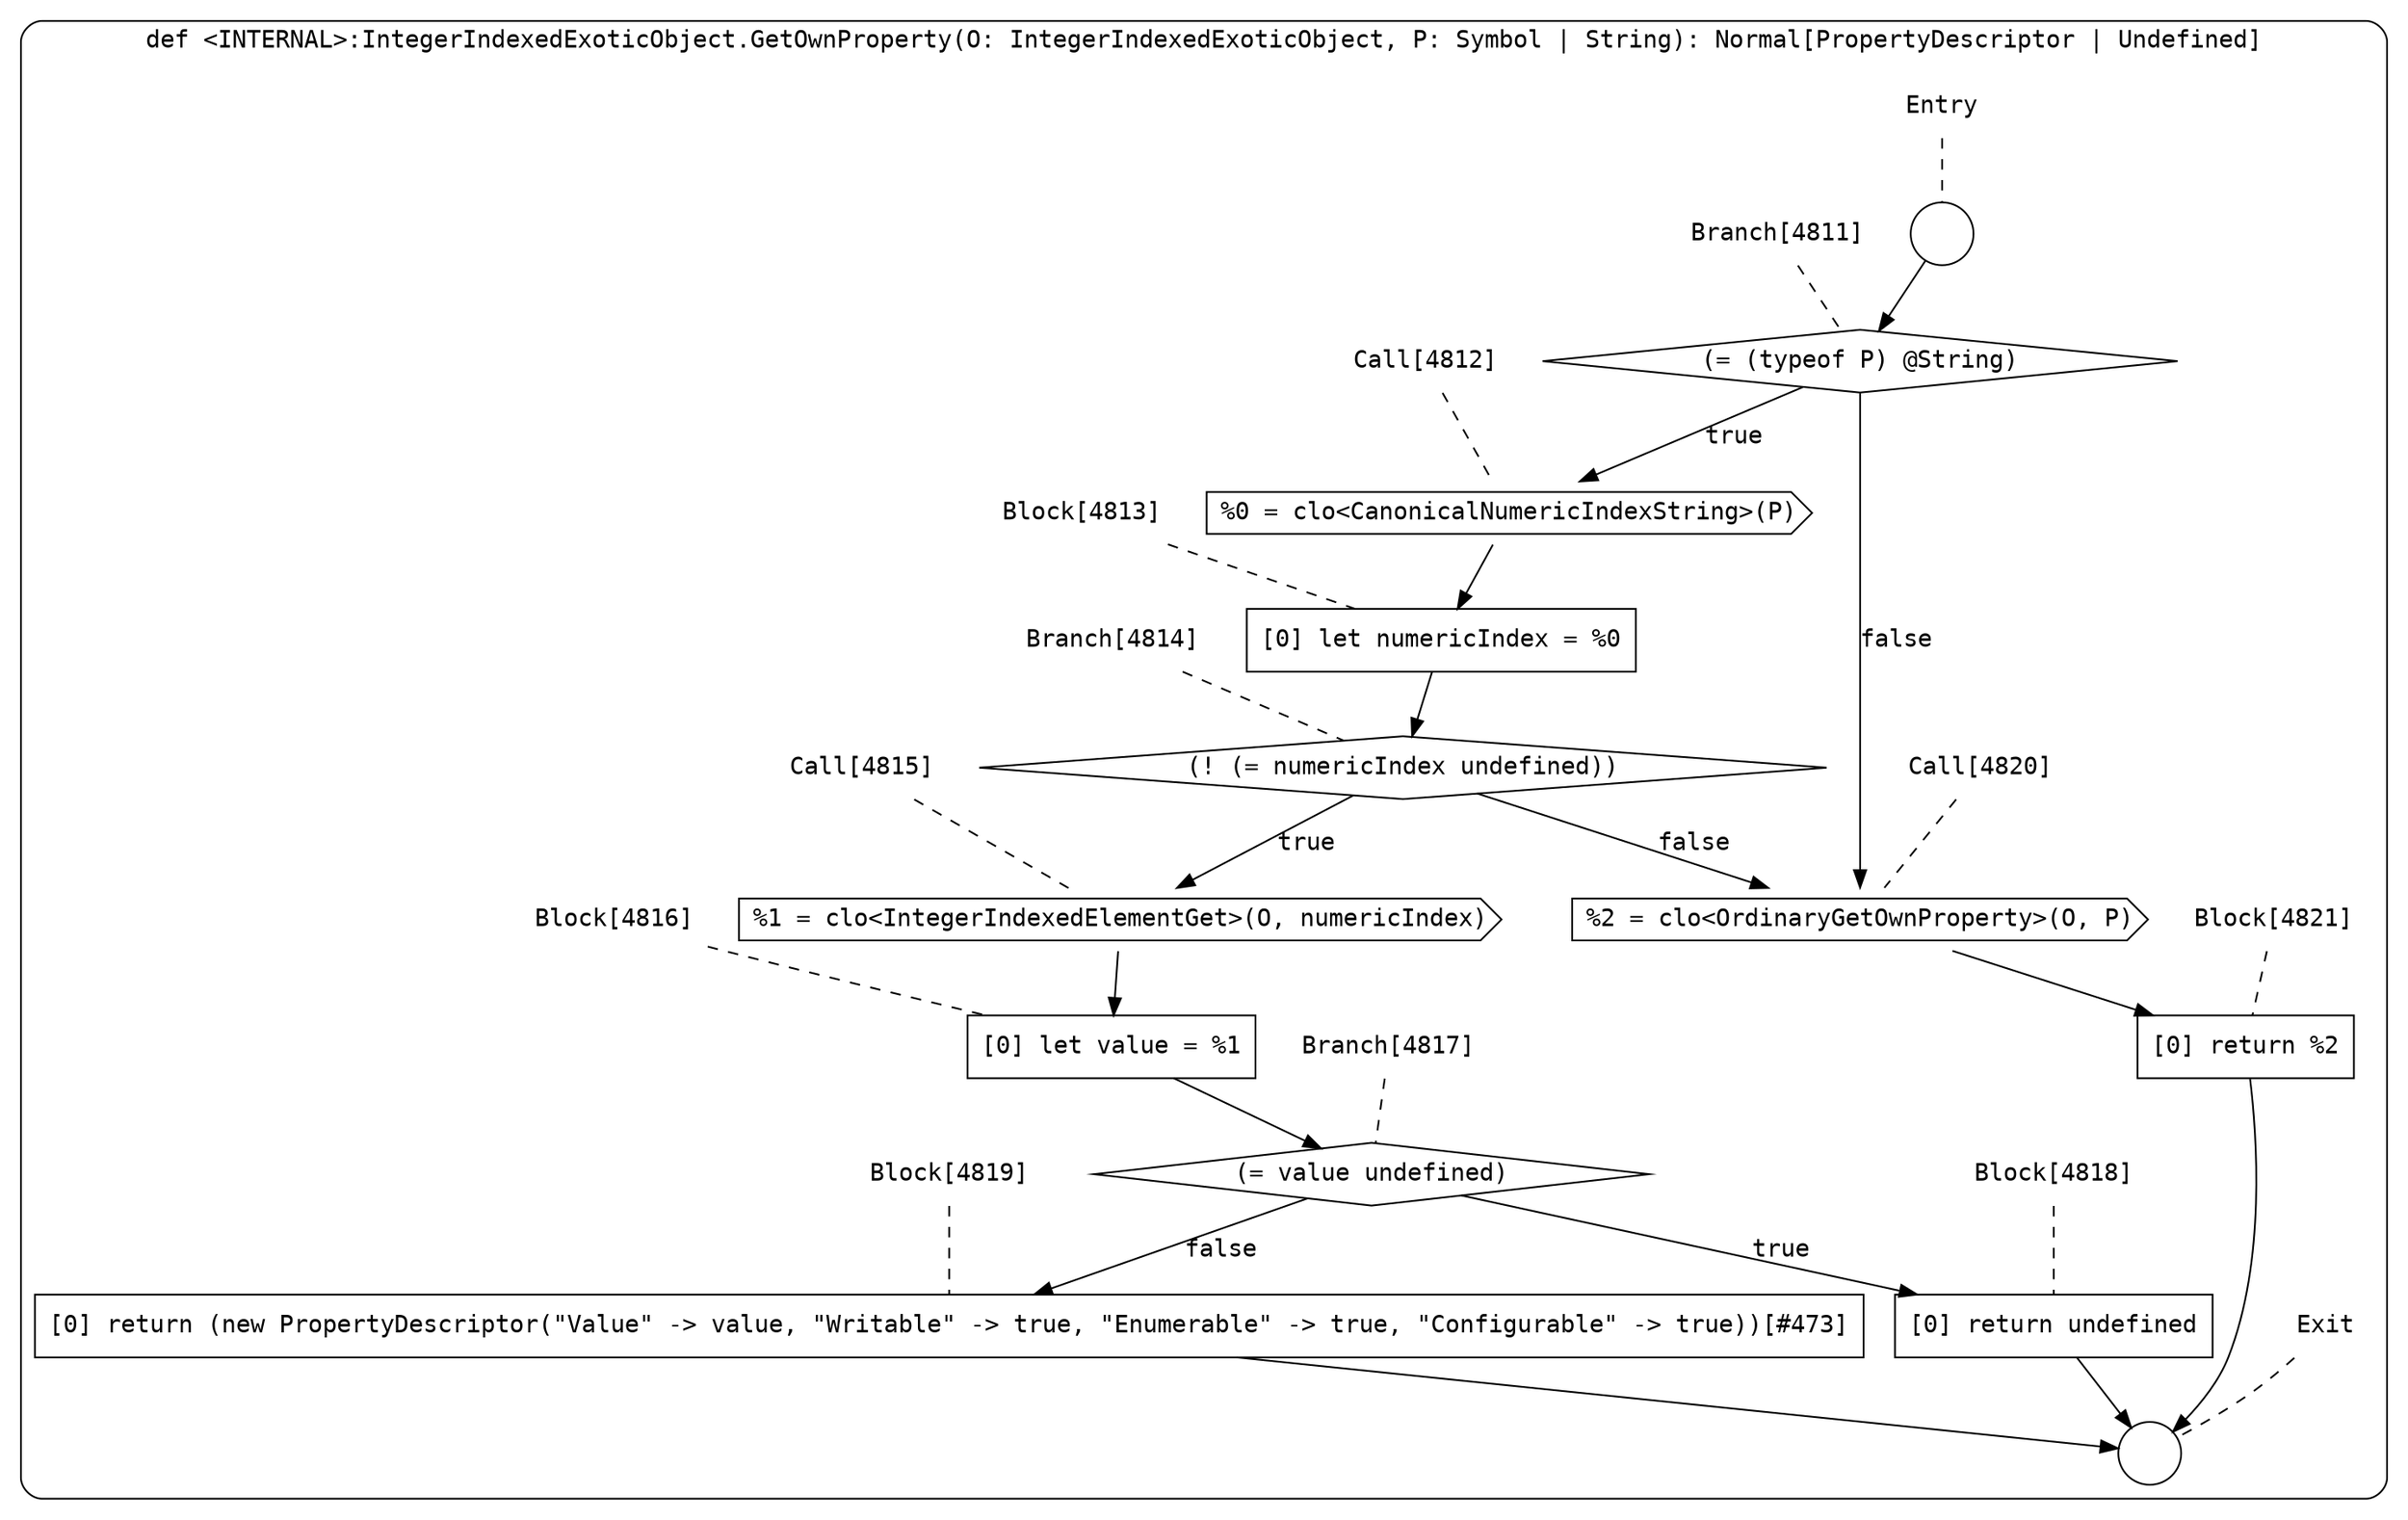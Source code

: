 digraph {
  graph [fontname = "Consolas"]
  node [fontname = "Consolas"]
  edge [fontname = "Consolas"]
  subgraph cluster1125 {
    label = "def <INTERNAL>:IntegerIndexedExoticObject.GetOwnProperty(O: IntegerIndexedExoticObject, P: Symbol | String): Normal[PropertyDescriptor | Undefined]"
    style = rounded
    cluster1125_entry_name [shape=none, label=<<font color="black">Entry</font>>]
    cluster1125_entry_name -> cluster1125_entry [arrowhead=none, color="black", style=dashed]
    cluster1125_entry [shape=circle label=" " color="black" fillcolor="white" style=filled]
    cluster1125_entry -> node4811 [color="black"]
    cluster1125_exit_name [shape=none, label=<<font color="black">Exit</font>>]
    cluster1125_exit_name -> cluster1125_exit [arrowhead=none, color="black", style=dashed]
    cluster1125_exit [shape=circle label=" " color="black" fillcolor="white" style=filled]
    node4811_name [shape=none, label=<<font color="black">Branch[4811]</font>>]
    node4811_name -> node4811 [arrowhead=none, color="black", style=dashed]
    node4811 [shape=diamond, label=<<font color="black">(= (typeof P) @String)</font>> color="black" fillcolor="white", style=filled]
    node4811 -> node4812 [label=<<font color="black">true</font>> color="black"]
    node4811 -> node4820 [label=<<font color="black">false</font>> color="black"]
    node4812_name [shape=none, label=<<font color="black">Call[4812]</font>>]
    node4812_name -> node4812 [arrowhead=none, color="black", style=dashed]
    node4812 [shape=cds, label=<<font color="black">%0 = clo&lt;CanonicalNumericIndexString&gt;(P)</font>> color="black" fillcolor="white", style=filled]
    node4812 -> node4813 [color="black"]
    node4820_name [shape=none, label=<<font color="black">Call[4820]</font>>]
    node4820_name -> node4820 [arrowhead=none, color="black", style=dashed]
    node4820 [shape=cds, label=<<font color="black">%2 = clo&lt;OrdinaryGetOwnProperty&gt;(O, P)</font>> color="black" fillcolor="white", style=filled]
    node4820 -> node4821 [color="black"]
    node4813_name [shape=none, label=<<font color="black">Block[4813]</font>>]
    node4813_name -> node4813 [arrowhead=none, color="black", style=dashed]
    node4813 [shape=box, label=<<font color="black">[0] let numericIndex = %0<BR ALIGN="LEFT"/></font>> color="black" fillcolor="white", style=filled]
    node4813 -> node4814 [color="black"]
    node4821_name [shape=none, label=<<font color="black">Block[4821]</font>>]
    node4821_name -> node4821 [arrowhead=none, color="black", style=dashed]
    node4821 [shape=box, label=<<font color="black">[0] return %2<BR ALIGN="LEFT"/></font>> color="black" fillcolor="white", style=filled]
    node4821 -> cluster1125_exit [color="black"]
    node4814_name [shape=none, label=<<font color="black">Branch[4814]</font>>]
    node4814_name -> node4814 [arrowhead=none, color="black", style=dashed]
    node4814 [shape=diamond, label=<<font color="black">(! (= numericIndex undefined))</font>> color="black" fillcolor="white", style=filled]
    node4814 -> node4815 [label=<<font color="black">true</font>> color="black"]
    node4814 -> node4820 [label=<<font color="black">false</font>> color="black"]
    node4815_name [shape=none, label=<<font color="black">Call[4815]</font>>]
    node4815_name -> node4815 [arrowhead=none, color="black", style=dashed]
    node4815 [shape=cds, label=<<font color="black">%1 = clo&lt;IntegerIndexedElementGet&gt;(O, numericIndex)</font>> color="black" fillcolor="white", style=filled]
    node4815 -> node4816 [color="black"]
    node4816_name [shape=none, label=<<font color="black">Block[4816]</font>>]
    node4816_name -> node4816 [arrowhead=none, color="black", style=dashed]
    node4816 [shape=box, label=<<font color="black">[0] let value = %1<BR ALIGN="LEFT"/></font>> color="black" fillcolor="white", style=filled]
    node4816 -> node4817 [color="black"]
    node4817_name [shape=none, label=<<font color="black">Branch[4817]</font>>]
    node4817_name -> node4817 [arrowhead=none, color="black", style=dashed]
    node4817 [shape=diamond, label=<<font color="black">(= value undefined)</font>> color="black" fillcolor="white", style=filled]
    node4817 -> node4818 [label=<<font color="black">true</font>> color="black"]
    node4817 -> node4819 [label=<<font color="black">false</font>> color="black"]
    node4818_name [shape=none, label=<<font color="black">Block[4818]</font>>]
    node4818_name -> node4818 [arrowhead=none, color="black", style=dashed]
    node4818 [shape=box, label=<<font color="black">[0] return undefined<BR ALIGN="LEFT"/></font>> color="black" fillcolor="white", style=filled]
    node4818 -> cluster1125_exit [color="black"]
    node4819_name [shape=none, label=<<font color="black">Block[4819]</font>>]
    node4819_name -> node4819 [arrowhead=none, color="black", style=dashed]
    node4819 [shape=box, label=<<font color="black">[0] return (new PropertyDescriptor(&quot;Value&quot; -&gt; value, &quot;Writable&quot; -&gt; true, &quot;Enumerable&quot; -&gt; true, &quot;Configurable&quot; -&gt; true))[#473]<BR ALIGN="LEFT"/></font>> color="black" fillcolor="white", style=filled]
    node4819 -> cluster1125_exit [color="black"]
  }
}